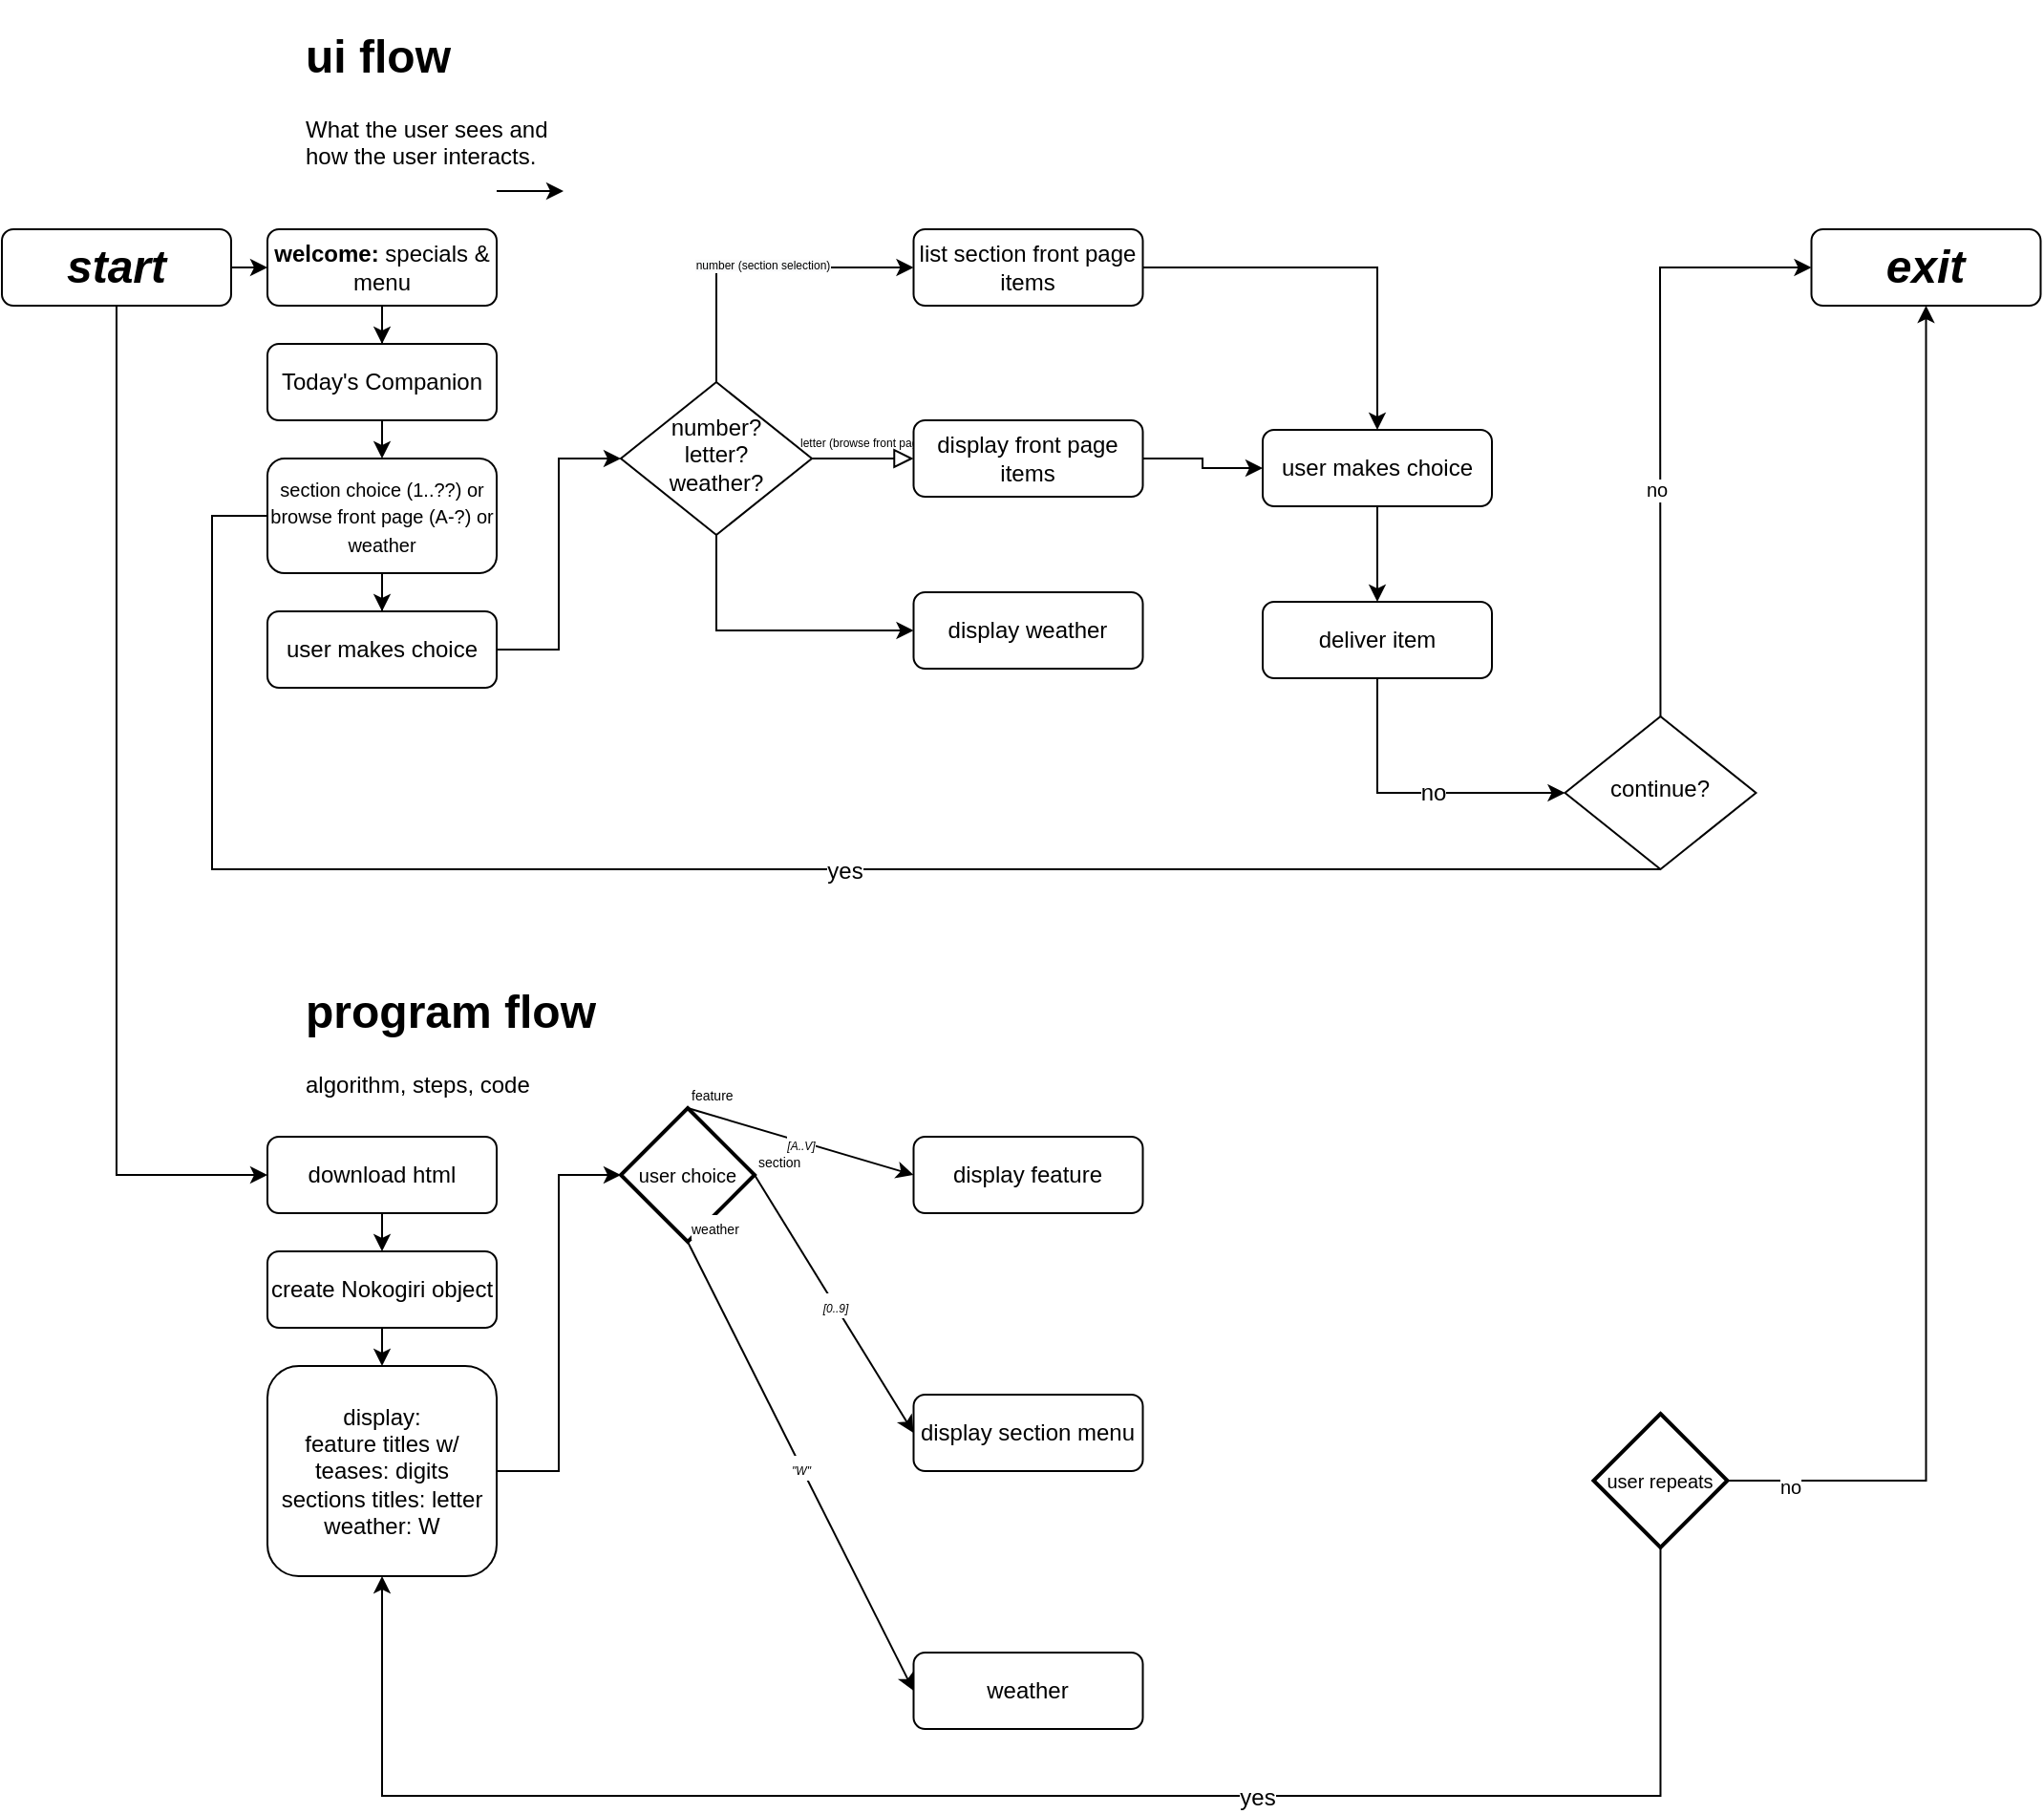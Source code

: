 <mxfile version="14.1.8" type="github">
  <diagram id="C5RBs43oDa-KdzZeNtuy" name="Page-1">
    <mxGraphModel dx="1483" dy="2006" grid="1" gridSize="10" guides="1" tooltips="1" connect="1" arrows="1" fold="1" page="1" pageScale="1" pageWidth="1169" pageHeight="827" math="0" shadow="0">
      <root>
        <mxCell id="WIyWlLk6GJQsqaUBKTNV-0" />
        <mxCell id="WIyWlLk6GJQsqaUBKTNV-1" parent="WIyWlLk6GJQsqaUBKTNV-0" />
        <mxCell id="K6my3quNpA-a6390JQIs-6" value="" style="edgeStyle=orthogonalEdgeStyle;rounded=0;orthogonalLoop=1;jettySize=auto;html=1;" parent="WIyWlLk6GJQsqaUBKTNV-1" source="K6my3quNpA-a6390JQIs-11" target="K6my3quNpA-a6390JQIs-5" edge="1">
          <mxGeometry relative="1" as="geometry" />
        </mxCell>
        <mxCell id="K6my3quNpA-a6390JQIs-12" style="edgeStyle=orthogonalEdgeStyle;rounded=0;orthogonalLoop=1;jettySize=auto;html=1;" parent="WIyWlLk6GJQsqaUBKTNV-1" source="K6my3quNpA-a6390JQIs-0" target="K6my3quNpA-a6390JQIs-11" edge="1">
          <mxGeometry relative="1" as="geometry" />
        </mxCell>
        <mxCell id="we2z-3MgpTsqGl2M3n4S-3" style="edgeStyle=orthogonalEdgeStyle;rounded=0;orthogonalLoop=1;jettySize=auto;html=1;" edge="1" parent="WIyWlLk6GJQsqaUBKTNV-1" source="K6my3quNpA-a6390JQIs-0" target="we2z-3MgpTsqGl2M3n4S-2">
          <mxGeometry relative="1" as="geometry" />
        </mxCell>
        <mxCell id="K6my3quNpA-a6390JQIs-0" value="&lt;b&gt;welcome:&lt;/b&gt; specials &amp;amp; menu" style="rounded=1;whiteSpace=wrap;html=1;fontSize=12;glass=0;strokeWidth=1;shadow=0;" parent="WIyWlLk6GJQsqaUBKTNV-1" vertex="1">
          <mxGeometry x="179" y="-690" width="120" height="40" as="geometry" />
        </mxCell>
        <mxCell id="we2z-3MgpTsqGl2M3n4S-15" style="edgeStyle=elbowEdgeStyle;rounded=0;comic=0;sketch=0;jumpSize=4;orthogonalLoop=1;jettySize=auto;html=1;entryX=0;entryY=0.5;entryDx=0;entryDy=0;shadow=0;strokeColor=#000000;strokeWidth=1;fontSize=6;" edge="1" parent="WIyWlLk6GJQsqaUBKTNV-1" source="K6my3quNpA-a6390JQIs-5" target="K6my3quNpA-a6390JQIs-13">
          <mxGeometry relative="1" as="geometry" />
        </mxCell>
        <mxCell id="we2z-3MgpTsqGl2M3n4S-20" style="edgeStyle=elbowEdgeStyle;rounded=0;comic=0;sketch=0;jumpSize=4;orthogonalLoop=1;jettySize=auto;html=1;shadow=0;strokeColor=#000000;strokeWidth=1;fontSize=6;" edge="1" parent="WIyWlLk6GJQsqaUBKTNV-1" source="K6my3quNpA-a6390JQIs-5">
          <mxGeometry relative="1" as="geometry">
            <mxPoint x="239" y="-520" as="targetPoint" />
          </mxGeometry>
        </mxCell>
        <mxCell id="K6my3quNpA-a6390JQIs-5" value="user makes choice" style="rounded=1;whiteSpace=wrap;html=1;fontSize=12;glass=0;strokeWidth=1;shadow=0;" parent="WIyWlLk6GJQsqaUBKTNV-1" vertex="1">
          <mxGeometry x="179" y="-490" width="120" height="40" as="geometry" />
        </mxCell>
        <mxCell id="we2z-3MgpTsqGl2M3n4S-13" style="edgeStyle=elbowEdgeStyle;rounded=0;comic=0;sketch=0;jumpSize=4;orthogonalLoop=1;jettySize=auto;html=1;entryX=0;entryY=0.5;entryDx=0;entryDy=0;shadow=0;strokeColor=#000000;strokeWidth=1;elbow=horizontal;exitX=0.5;exitY=0;exitDx=0;exitDy=0;" edge="1" parent="WIyWlLk6GJQsqaUBKTNV-1" source="K6my3quNpA-a6390JQIs-13" target="K6my3quNpA-a6390JQIs-18">
          <mxGeometry relative="1" as="geometry">
            <mxPoint x="429" y="-710" as="sourcePoint" />
            <Array as="points">
              <mxPoint x="414" y="-670" />
              <mxPoint x="414" y="-710" />
              <mxPoint x="409" y="-690" />
            </Array>
          </mxGeometry>
        </mxCell>
        <mxCell id="we2z-3MgpTsqGl2M3n4S-14" value="&lt;span style=&quot;background-color: rgb(248, 249, 250); font-size: 6px;&quot;&gt;number (section selection)&lt;br style=&quot;font-size: 6px;&quot;&gt;&lt;/span&gt;" style="edgeLabel;html=1;align=center;verticalAlign=middle;resizable=0;points=[];fontSize=6;" vertex="1" connectable="0" parent="we2z-3MgpTsqGl2M3n4S-13">
          <mxGeometry x="0.026" y="1" relative="1" as="geometry">
            <mxPoint as="offset" />
          </mxGeometry>
        </mxCell>
        <mxCell id="we2z-3MgpTsqGl2M3n4S-77" style="edgeStyle=elbowEdgeStyle;rounded=0;comic=0;sketch=0;jumpSize=4;orthogonalLoop=1;jettySize=auto;html=1;shadow=0;strokeColor=#000000;strokeWidth=1;fontSize=6;exitX=0.5;exitY=1;exitDx=0;exitDy=0;" edge="1" parent="WIyWlLk6GJQsqaUBKTNV-1" source="K6my3quNpA-a6390JQIs-13" target="we2z-3MgpTsqGl2M3n4S-76">
          <mxGeometry relative="1" as="geometry">
            <mxPoint x="399" y="-460" as="sourcePoint" />
            <Array as="points">
              <mxPoint x="414" y="-480" />
            </Array>
          </mxGeometry>
        </mxCell>
        <mxCell id="K6my3quNpA-a6390JQIs-13" value="number?&lt;br&gt;letter?&lt;br&gt;weather?" style="rhombus;whiteSpace=wrap;html=1;shadow=0;fontFamily=Helvetica;fontSize=12;align=center;strokeWidth=1;spacing=6;spacingTop=-4;" parent="WIyWlLk6GJQsqaUBKTNV-1" vertex="1">
          <mxGeometry x="364" y="-610" width="100" height="80" as="geometry" />
        </mxCell>
        <mxCell id="K6my3quNpA-a6390JQIs-15" value="&lt;font style=&quot;font-size: 6px&quot;&gt;letter (browse front page)&lt;/font&gt;" style="edgeStyle=orthogonalEdgeStyle;rounded=0;html=1;jettySize=auto;orthogonalLoop=1;fontSize=11;endArrow=block;endFill=0;endSize=8;strokeWidth=1;shadow=0;labelBackgroundColor=none;entryX=0;entryY=0.5;entryDx=0;entryDy=0;exitX=1;exitY=0.5;exitDx=0;exitDy=0;" parent="WIyWlLk6GJQsqaUBKTNV-1" source="K6my3quNpA-a6390JQIs-13" target="K6my3quNpA-a6390JQIs-20" edge="1">
          <mxGeometry y="10" relative="1" as="geometry">
            <mxPoint as="offset" />
            <mxPoint x="359" y="-500" as="sourcePoint" />
            <mxPoint x="529" y="-310" as="targetPoint" />
          </mxGeometry>
        </mxCell>
        <mxCell id="K6my3quNpA-a6390JQIs-25" style="edgeStyle=orthogonalEdgeStyle;rounded=0;orthogonalLoop=1;jettySize=auto;html=1;entryX=0.5;entryY=0;entryDx=0;entryDy=0;" parent="WIyWlLk6GJQsqaUBKTNV-1" source="K6my3quNpA-a6390JQIs-18" target="K6my3quNpA-a6390JQIs-24" edge="1">
          <mxGeometry relative="1" as="geometry" />
        </mxCell>
        <mxCell id="K6my3quNpA-a6390JQIs-18" value="list section front page items" style="rounded=1;whiteSpace=wrap;html=1;fontSize=12;glass=0;strokeWidth=1;shadow=0;" parent="WIyWlLk6GJQsqaUBKTNV-1" vertex="1">
          <mxGeometry x="517.25" y="-690" width="120" height="40" as="geometry" />
        </mxCell>
        <mxCell id="we2z-3MgpTsqGl2M3n4S-84" style="edgeStyle=elbowEdgeStyle;rounded=0;comic=0;sketch=0;jumpSize=4;orthogonalLoop=1;jettySize=auto;html=1;exitX=1;exitY=0.5;exitDx=0;exitDy=0;entryX=0;entryY=0.5;entryDx=0;entryDy=0;shadow=0;strokeColor=#000000;strokeWidth=1;fontSize=6;" edge="1" parent="WIyWlLk6GJQsqaUBKTNV-1" source="K6my3quNpA-a6390JQIs-20" target="K6my3quNpA-a6390JQIs-24">
          <mxGeometry relative="1" as="geometry" />
        </mxCell>
        <mxCell id="K6my3quNpA-a6390JQIs-20" value="display front page items" style="rounded=1;whiteSpace=wrap;html=1;fontSize=12;glass=0;strokeWidth=1;shadow=0;" parent="WIyWlLk6GJQsqaUBKTNV-1" vertex="1">
          <mxGeometry x="517.25" y="-590" width="120" height="40" as="geometry" />
        </mxCell>
        <mxCell id="K6my3quNpA-a6390JQIs-28" style="edgeStyle=orthogonalEdgeStyle;rounded=0;orthogonalLoop=1;jettySize=auto;html=1;" parent="WIyWlLk6GJQsqaUBKTNV-1" source="K6my3quNpA-a6390JQIs-24" target="K6my3quNpA-a6390JQIs-27" edge="1">
          <mxGeometry relative="1" as="geometry" />
        </mxCell>
        <mxCell id="K6my3quNpA-a6390JQIs-24" value="user makes choice" style="rounded=1;whiteSpace=wrap;html=1;fontSize=12;glass=0;strokeWidth=1;shadow=0;" parent="WIyWlLk6GJQsqaUBKTNV-1" vertex="1">
          <mxGeometry x="700" y="-585" width="120" height="40" as="geometry" />
        </mxCell>
        <mxCell id="K6my3quNpA-a6390JQIs-29" style="edgeStyle=orthogonalEdgeStyle;rounded=0;orthogonalLoop=1;jettySize=auto;html=1;exitX=0.5;exitY=1;exitDx=0;exitDy=0;entryX=0;entryY=0.5;entryDx=0;entryDy=0;" parent="WIyWlLk6GJQsqaUBKTNV-1" source="K6my3quNpA-a6390JQIs-27" target="K6my3quNpA-a6390JQIs-30" edge="1">
          <mxGeometry relative="1" as="geometry">
            <mxPoint x="668.24" y="-355" as="targetPoint" />
          </mxGeometry>
        </mxCell>
        <mxCell id="K6my3quNpA-a6390JQIs-27" value="deliver item" style="rounded=1;whiteSpace=wrap;html=1;fontSize=12;glass=0;strokeWidth=1;shadow=0;" parent="WIyWlLk6GJQsqaUBKTNV-1" vertex="1">
          <mxGeometry x="700" y="-495" width="120" height="40" as="geometry" />
        </mxCell>
        <mxCell id="we2z-3MgpTsqGl2M3n4S-17" style="edgeStyle=elbowEdgeStyle;rounded=0;comic=0;sketch=0;jumpSize=4;orthogonalLoop=1;jettySize=auto;html=1;exitX=0.5;exitY=1;exitDx=0;exitDy=0;shadow=0;strokeColor=#000000;strokeWidth=1;fontSize=6;entryX=1;entryY=0.5;entryDx=0;entryDy=0;" edge="1" parent="WIyWlLk6GJQsqaUBKTNV-1" source="K6my3quNpA-a6390JQIs-30" target="K6my3quNpA-a6390JQIs-11">
          <mxGeometry relative="1" as="geometry">
            <mxPoint x="320" y="-545" as="targetPoint" />
            <Array as="points">
              <mxPoint x="150" y="-440" />
            </Array>
          </mxGeometry>
        </mxCell>
        <mxCell id="we2z-3MgpTsqGl2M3n4S-22" value="&lt;font style=&quot;font-size: 12px&quot;&gt;yes&lt;/font&gt;" style="edgeLabel;html=1;align=center;verticalAlign=middle;resizable=0;points=[];fontSize=6;" vertex="1" connectable="0" parent="we2z-3MgpTsqGl2M3n4S-17">
          <mxGeometry x="-0.031" y="1" relative="1" as="geometry">
            <mxPoint x="101.76" as="offset" />
          </mxGeometry>
        </mxCell>
        <mxCell id="we2z-3MgpTsqGl2M3n4S-23" value="&lt;font style=&quot;font-size: 12px&quot;&gt;no&lt;/font&gt;" style="edgeLabel;html=1;align=center;verticalAlign=middle;resizable=0;points=[];fontSize=6;" vertex="1" connectable="0" parent="we2z-3MgpTsqGl2M3n4S-17">
          <mxGeometry x="-0.031" y="1" relative="1" as="geometry">
            <mxPoint x="410" y="-41" as="offset" />
          </mxGeometry>
        </mxCell>
        <mxCell id="we2z-3MgpTsqGl2M3n4S-87" style="edgeStyle=elbowEdgeStyle;rounded=0;comic=0;sketch=0;jumpSize=4;orthogonalLoop=1;jettySize=auto;html=1;exitX=0.5;exitY=0;exitDx=0;exitDy=0;shadow=0;strokeColor=#000000;strokeWidth=1;fontSize=6;" edge="1" parent="WIyWlLk6GJQsqaUBKTNV-1" source="K6my3quNpA-a6390JQIs-30" target="K6my3quNpA-a6390JQIs-38">
          <mxGeometry relative="1" as="geometry">
            <Array as="points">
              <mxPoint x="908" y="-600" />
            </Array>
          </mxGeometry>
        </mxCell>
        <mxCell id="we2z-3MgpTsqGl2M3n4S-88" value="&lt;font style=&quot;font-size: 10px&quot;&gt;no&lt;/font&gt;" style="edgeLabel;html=1;align=center;verticalAlign=middle;resizable=0;points=[];fontSize=6;" vertex="1" connectable="0" parent="we2z-3MgpTsqGl2M3n4S-87">
          <mxGeometry x="-0.251" y="2" relative="1" as="geometry">
            <mxPoint y="-1" as="offset" />
          </mxGeometry>
        </mxCell>
        <mxCell id="K6my3quNpA-a6390JQIs-30" value="continue?" style="rhombus;whiteSpace=wrap;html=1;shadow=0;fontFamily=Helvetica;fontSize=12;align=center;strokeWidth=1;spacing=6;spacingTop=-4;" parent="WIyWlLk6GJQsqaUBKTNV-1" vertex="1">
          <mxGeometry x="858.24" y="-435" width="100" height="80" as="geometry" />
        </mxCell>
        <mxCell id="K6my3quNpA-a6390JQIs-38" value="&lt;b&gt;&lt;i&gt;&lt;font style=&quot;font-size: 24px&quot;&gt;exit&lt;/font&gt;&lt;/i&gt;&lt;/b&gt;" style="rounded=1;whiteSpace=wrap;html=1;fontSize=12;glass=0;strokeWidth=1;shadow=0;" parent="WIyWlLk6GJQsqaUBKTNV-1" vertex="1">
          <mxGeometry x="987.25" y="-690" width="120" height="40" as="geometry" />
        </mxCell>
        <mxCell id="we2z-3MgpTsqGl2M3n4S-2" value="Today&#39;s Companion" style="rounded=1;whiteSpace=wrap;html=1;fontSize=12;glass=0;strokeWidth=1;shadow=0;" vertex="1" parent="WIyWlLk6GJQsqaUBKTNV-1">
          <mxGeometry x="179" y="-630" width="120" height="40" as="geometry" />
        </mxCell>
        <mxCell id="we2z-3MgpTsqGl2M3n4S-10" value="&lt;h1&gt;ui flow&lt;/h1&gt;&lt;p&gt;What the user sees and how the user interacts.&lt;/p&gt;" style="text;html=1;strokeColor=none;fillColor=none;spacing=5;spacingTop=-20;whiteSpace=wrap;overflow=hidden;rounded=0;" vertex="1" parent="WIyWlLk6GJQsqaUBKTNV-1">
          <mxGeometry x="194" y="-800" width="140" height="90" as="geometry" />
        </mxCell>
        <mxCell id="K6my3quNpA-a6390JQIs-11" value="&lt;span style=&quot;background-color: rgb(255 , 255 , 255)&quot;&gt;&lt;font style=&quot;font-size: 10px&quot;&gt;section choice (1..??) or browse front page (A-?) or&lt;br&gt;weather&lt;br&gt;&lt;/font&gt;&lt;/span&gt;" style="rounded=1;whiteSpace=wrap;html=1;fontSize=12;glass=0;strokeWidth=1;shadow=0;" parent="WIyWlLk6GJQsqaUBKTNV-1" vertex="1">
          <mxGeometry x="179" y="-570" width="120" height="60" as="geometry" />
        </mxCell>
        <mxCell id="we2z-3MgpTsqGl2M3n4S-24" style="edgeStyle=elbowEdgeStyle;rounded=0;comic=0;sketch=0;jumpSize=4;orthogonalLoop=1;jettySize=auto;html=1;exitX=0.25;exitY=1;exitDx=0;exitDy=0;shadow=0;strokeColor=#000000;strokeWidth=1;fontSize=6;fontStyle=1" edge="1" parent="WIyWlLk6GJQsqaUBKTNV-1" source="K6my3quNpA-a6390JQIs-20" target="K6my3quNpA-a6390JQIs-20">
          <mxGeometry relative="1" as="geometry" />
        </mxCell>
        <mxCell id="we2z-3MgpTsqGl2M3n4S-41" style="edgeStyle=elbowEdgeStyle;rounded=0;comic=0;sketch=0;jumpSize=4;orthogonalLoop=1;jettySize=auto;html=1;exitX=1;exitY=0.5;exitDx=0;exitDy=0;entryX=0;entryY=0.5;entryDx=0;entryDy=0;shadow=0;strokeColor=#000000;strokeWidth=1;fontSize=6;" edge="1" parent="WIyWlLk6GJQsqaUBKTNV-1" source="we2z-3MgpTsqGl2M3n4S-38" target="K6my3quNpA-a6390JQIs-0">
          <mxGeometry relative="1" as="geometry" />
        </mxCell>
        <mxCell id="we2z-3MgpTsqGl2M3n4S-46" style="edgeStyle=elbowEdgeStyle;rounded=0;comic=0;sketch=0;jumpSize=4;orthogonalLoop=1;jettySize=auto;html=1;exitX=0.5;exitY=1;exitDx=0;exitDy=0;shadow=0;strokeColor=#000000;strokeWidth=1;fontSize=6;" edge="1" parent="WIyWlLk6GJQsqaUBKTNV-1" source="we2z-3MgpTsqGl2M3n4S-38" target="we2z-3MgpTsqGl2M3n4S-44">
          <mxGeometry relative="1" as="geometry">
            <Array as="points">
              <mxPoint x="100" y="-500" />
            </Array>
          </mxGeometry>
        </mxCell>
        <mxCell id="we2z-3MgpTsqGl2M3n4S-38" value="&lt;p&gt;&lt;font style=&quot;font-size: 24px&quot;&gt;&lt;i&gt;&lt;b&gt;start&lt;/b&gt;&lt;/i&gt;&lt;/font&gt;&lt;/p&gt;" style="rounded=1;whiteSpace=wrap;html=1;fontSize=12;glass=0;strokeWidth=1;shadow=0;" vertex="1" parent="WIyWlLk6GJQsqaUBKTNV-1">
          <mxGeometry x="40" y="-690" width="120" height="40" as="geometry" />
        </mxCell>
        <mxCell id="we2z-3MgpTsqGl2M3n4S-40" style="edgeStyle=elbowEdgeStyle;rounded=0;comic=0;sketch=0;jumpSize=4;orthogonalLoop=1;jettySize=auto;html=1;exitX=0.75;exitY=1;exitDx=0;exitDy=0;entryX=1;entryY=1;entryDx=0;entryDy=0;shadow=0;strokeColor=#000000;strokeWidth=1;fontSize=6;" edge="1" parent="WIyWlLk6GJQsqaUBKTNV-1" source="we2z-3MgpTsqGl2M3n4S-10" target="we2z-3MgpTsqGl2M3n4S-10">
          <mxGeometry relative="1" as="geometry" />
        </mxCell>
        <mxCell id="we2z-3MgpTsqGl2M3n4S-73" style="edgeStyle=elbowEdgeStyle;rounded=0;comic=0;sketch=0;jumpSize=4;orthogonalLoop=1;jettySize=auto;html=1;entryX=0.5;entryY=0;entryDx=0;entryDy=0;shadow=0;strokeColor=#000000;strokeWidth=1;fontSize=6;" edge="1" parent="WIyWlLk6GJQsqaUBKTNV-1" source="we2z-3MgpTsqGl2M3n4S-44" target="we2z-3MgpTsqGl2M3n4S-72">
          <mxGeometry relative="1" as="geometry" />
        </mxCell>
        <mxCell id="we2z-3MgpTsqGl2M3n4S-44" value="download html" style="rounded=1;whiteSpace=wrap;html=1;fontSize=12;glass=0;strokeWidth=1;shadow=0;" vertex="1" parent="WIyWlLk6GJQsqaUBKTNV-1">
          <mxGeometry x="179" y="-215" width="120" height="40" as="geometry" />
        </mxCell>
        <mxCell id="we2z-3MgpTsqGl2M3n4S-47" value="&lt;h1&gt;program flow&lt;/h1&gt;&lt;p&gt;algorithm, steps, code&lt;/p&gt;" style="text;html=1;strokeColor=none;fillColor=none;spacing=5;spacingTop=-20;whiteSpace=wrap;overflow=hidden;rounded=0;" vertex="1" parent="WIyWlLk6GJQsqaUBKTNV-1">
          <mxGeometry x="194" y="-300" width="170" height="70" as="geometry" />
        </mxCell>
        <mxCell id="we2z-3MgpTsqGl2M3n4S-68" style="edgeStyle=elbowEdgeStyle;rounded=0;comic=0;sketch=0;jumpSize=4;orthogonalLoop=1;jettySize=auto;html=1;entryX=0;entryY=0.5;entryDx=0;entryDy=0;entryPerimeter=0;shadow=0;strokeColor=#000000;strokeWidth=1;fontSize=6;" edge="1" parent="WIyWlLk6GJQsqaUBKTNV-1" source="we2z-3MgpTsqGl2M3n4S-48" target="we2z-3MgpTsqGl2M3n4S-52">
          <mxGeometry relative="1" as="geometry" />
        </mxCell>
        <mxCell id="we2z-3MgpTsqGl2M3n4S-48" value="display:&lt;br&gt;feature titles w/ teases: digits&lt;br&gt;sections titles: letter&lt;br&gt;weather: W" style="rounded=1;whiteSpace=wrap;html=1;fontSize=12;glass=0;strokeWidth=1;shadow=0;" vertex="1" parent="WIyWlLk6GJQsqaUBKTNV-1">
          <mxGeometry x="179" y="-95" width="120" height="110" as="geometry" />
        </mxCell>
        <mxCell id="we2z-3MgpTsqGl2M3n4S-52" value="&lt;font style=&quot;font-size: 10px&quot;&gt;user choice&lt;/font&gt;" style="strokeWidth=2;html=1;shape=mxgraph.flowchart.decision;whiteSpace=wrap;fontSize=6;" vertex="1" parent="WIyWlLk6GJQsqaUBKTNV-1">
          <mxGeometry x="364" y="-230" width="70" height="70" as="geometry" />
        </mxCell>
        <mxCell id="we2z-3MgpTsqGl2M3n4S-55" value="weather" style="rounded=1;whiteSpace=wrap;html=1;fontSize=12;glass=0;strokeWidth=1;shadow=0;" vertex="1" parent="WIyWlLk6GJQsqaUBKTNV-1">
          <mxGeometry x="517.25" y="55" width="120" height="40" as="geometry" />
        </mxCell>
        <mxCell id="we2z-3MgpTsqGl2M3n4S-56" value="display feature" style="rounded=1;whiteSpace=wrap;html=1;fontSize=12;glass=0;strokeWidth=1;shadow=0;" vertex="1" parent="WIyWlLk6GJQsqaUBKTNV-1">
          <mxGeometry x="517.25" y="-215" width="120" height="40" as="geometry" />
        </mxCell>
        <mxCell id="we2z-3MgpTsqGl2M3n4S-57" value="display section menu" style="rounded=1;whiteSpace=wrap;html=1;fontSize=12;glass=0;strokeWidth=1;shadow=0;" vertex="1" parent="WIyWlLk6GJQsqaUBKTNV-1">
          <mxGeometry x="517.25" y="-80" width="120" height="40" as="geometry" />
        </mxCell>
        <mxCell id="we2z-3MgpTsqGl2M3n4S-60" value="" style="endArrow=classic;html=1;shadow=0;strokeColor=#000000;strokeWidth=1;fontSize=6;exitX=1;exitY=0.5;exitDx=0;exitDy=0;exitPerimeter=0;entryX=0;entryY=0.5;entryDx=0;entryDy=0;" edge="1" parent="WIyWlLk6GJQsqaUBKTNV-1" source="we2z-3MgpTsqGl2M3n4S-52" target="we2z-3MgpTsqGl2M3n4S-57">
          <mxGeometry relative="1" as="geometry">
            <mxPoint x="384" y="-75" as="sourcePoint" />
            <mxPoint x="544" y="-75" as="targetPoint" />
          </mxGeometry>
        </mxCell>
        <mxCell id="we2z-3MgpTsqGl2M3n4S-61" value="&lt;font style=&quot;font-size: 6px&quot;&gt;&lt;i&gt;[0..9]&lt;/i&gt;&lt;/font&gt;" style="edgeLabel;resizable=0;html=1;align=center;verticalAlign=middle;" connectable="0" vertex="1" parent="we2z-3MgpTsqGl2M3n4S-60">
          <mxGeometry relative="1" as="geometry" />
        </mxCell>
        <mxCell id="we2z-3MgpTsqGl2M3n4S-62" value="&lt;font style=&quot;font-size: 7px&quot;&gt;section&lt;/font&gt;" style="edgeLabel;resizable=0;html=1;align=left;verticalAlign=bottom;" connectable="0" vertex="1" parent="we2z-3MgpTsqGl2M3n4S-60">
          <mxGeometry x="-1" relative="1" as="geometry" />
        </mxCell>
        <mxCell id="we2z-3MgpTsqGl2M3n4S-63" value="" style="endArrow=classic;html=1;shadow=0;strokeColor=#000000;strokeWidth=1;fontSize=6;exitX=0.5;exitY=1;exitDx=0;exitDy=0;exitPerimeter=0;entryX=0;entryY=0.5;entryDx=0;entryDy=0;" edge="1" parent="WIyWlLk6GJQsqaUBKTNV-1" source="we2z-3MgpTsqGl2M3n4S-52" target="we2z-3MgpTsqGl2M3n4S-55">
          <mxGeometry relative="1" as="geometry">
            <mxPoint x="364.0" y="150" as="sourcePoint" />
            <mxPoint x="419" y="55" as="targetPoint" />
          </mxGeometry>
        </mxCell>
        <mxCell id="we2z-3MgpTsqGl2M3n4S-64" value="&lt;font style=&quot;font-size: 6px&quot;&gt;&lt;i&gt;&quot;W&quot;&lt;/i&gt;&lt;/font&gt;" style="edgeLabel;resizable=0;html=1;align=center;verticalAlign=middle;" connectable="0" vertex="1" parent="we2z-3MgpTsqGl2M3n4S-63">
          <mxGeometry relative="1" as="geometry" />
        </mxCell>
        <mxCell id="we2z-3MgpTsqGl2M3n4S-65" value="&lt;font style=&quot;font-size: 7px&quot;&gt;weather&lt;/font&gt;" style="edgeLabel;resizable=0;html=1;align=left;verticalAlign=bottom;" connectable="0" vertex="1" parent="we2z-3MgpTsqGl2M3n4S-63">
          <mxGeometry x="-1" relative="1" as="geometry" />
        </mxCell>
        <mxCell id="we2z-3MgpTsqGl2M3n4S-69" value="" style="endArrow=classic;html=1;shadow=0;strokeColor=#000000;strokeWidth=1;fontSize=6;exitX=0.5;exitY=0;exitDx=0;exitDy=0;exitPerimeter=0;entryX=0;entryY=0.5;entryDx=0;entryDy=0;" edge="1" parent="WIyWlLk6GJQsqaUBKTNV-1" source="we2z-3MgpTsqGl2M3n4S-52" target="we2z-3MgpTsqGl2M3n4S-56">
          <mxGeometry relative="1" as="geometry">
            <mxPoint x="454" y="-120" as="sourcePoint" />
            <mxPoint x="509" y="-85" as="targetPoint" />
          </mxGeometry>
        </mxCell>
        <mxCell id="we2z-3MgpTsqGl2M3n4S-70" value="&lt;font style=&quot;font-size: 6px&quot;&gt;&lt;i&gt;[A..V]&lt;/i&gt;&lt;/font&gt;" style="edgeLabel;resizable=0;html=1;align=center;verticalAlign=middle;" connectable="0" vertex="1" parent="we2z-3MgpTsqGl2M3n4S-69">
          <mxGeometry relative="1" as="geometry" />
        </mxCell>
        <mxCell id="we2z-3MgpTsqGl2M3n4S-71" value="&lt;font style=&quot;font-size: 7px&quot;&gt;feature&lt;br&gt;&lt;/font&gt;" style="edgeLabel;resizable=0;html=1;align=left;verticalAlign=bottom;" connectable="0" vertex="1" parent="we2z-3MgpTsqGl2M3n4S-69">
          <mxGeometry x="-1" relative="1" as="geometry" />
        </mxCell>
        <mxCell id="we2z-3MgpTsqGl2M3n4S-74" style="edgeStyle=elbowEdgeStyle;rounded=0;comic=0;sketch=0;jumpSize=4;orthogonalLoop=1;jettySize=auto;html=1;entryX=0.5;entryY=0;entryDx=0;entryDy=0;shadow=0;strokeColor=#000000;strokeWidth=1;fontSize=6;" edge="1" parent="WIyWlLk6GJQsqaUBKTNV-1" source="we2z-3MgpTsqGl2M3n4S-72" target="we2z-3MgpTsqGl2M3n4S-48">
          <mxGeometry relative="1" as="geometry" />
        </mxCell>
        <mxCell id="we2z-3MgpTsqGl2M3n4S-72" value="create Nokogiri object" style="rounded=1;whiteSpace=wrap;html=1;fontSize=12;glass=0;strokeWidth=1;shadow=0;" vertex="1" parent="WIyWlLk6GJQsqaUBKTNV-1">
          <mxGeometry x="179" y="-155" width="120" height="40" as="geometry" />
        </mxCell>
        <mxCell id="we2z-3MgpTsqGl2M3n4S-75" value="&lt;font style=&quot;font-size: 10px&quot;&gt;user repeats&lt;/font&gt;" style="strokeWidth=2;html=1;shape=mxgraph.flowchart.decision;whiteSpace=wrap;fontSize=6;" vertex="1" parent="WIyWlLk6GJQsqaUBKTNV-1">
          <mxGeometry x="873.24" y="-70" width="70" height="70" as="geometry" />
        </mxCell>
        <mxCell id="we2z-3MgpTsqGl2M3n4S-76" value="display weather" style="rounded=1;whiteSpace=wrap;html=1;fontSize=12;glass=0;strokeWidth=1;shadow=0;" vertex="1" parent="WIyWlLk6GJQsqaUBKTNV-1">
          <mxGeometry x="517.25" y="-500" width="120" height="40" as="geometry" />
        </mxCell>
        <mxCell id="we2z-3MgpTsqGl2M3n4S-78" style="edgeStyle=elbowEdgeStyle;rounded=0;comic=0;sketch=0;jumpSize=4;orthogonalLoop=1;jettySize=auto;html=1;exitX=0.5;exitY=1;exitDx=0;exitDy=0;shadow=0;strokeColor=#000000;strokeWidth=1;fontSize=6;entryX=0.5;entryY=1;entryDx=0;entryDy=0;exitPerimeter=0;" edge="1" parent="WIyWlLk6GJQsqaUBKTNV-1" source="we2z-3MgpTsqGl2M3n4S-75" target="we2z-3MgpTsqGl2M3n4S-48">
          <mxGeometry relative="1" as="geometry">
            <mxPoint x="89" y="170.0" as="targetPoint" />
            <mxPoint x="814" y="170.0" as="sourcePoint" />
            <Array as="points">
              <mxPoint x="419" y="130" />
            </Array>
          </mxGeometry>
        </mxCell>
        <mxCell id="we2z-3MgpTsqGl2M3n4S-79" value="&lt;font style=&quot;font-size: 12px&quot;&gt;yes&lt;/font&gt;" style="edgeLabel;html=1;align=center;verticalAlign=middle;resizable=0;points=[];fontSize=6;" vertex="1" connectable="0" parent="we2z-3MgpTsqGl2M3n4S-78">
          <mxGeometry x="-0.031" y="1" relative="1" as="geometry">
            <mxPoint x="101.76" as="offset" />
          </mxGeometry>
        </mxCell>
        <mxCell id="we2z-3MgpTsqGl2M3n4S-81" style="edgeStyle=elbowEdgeStyle;rounded=0;comic=0;sketch=0;jumpSize=4;orthogonalLoop=1;jettySize=auto;html=1;exitX=1;exitY=0.5;exitDx=0;exitDy=0;shadow=0;strokeColor=#000000;strokeWidth=1;fontSize=6;exitPerimeter=0;elbow=horizontal;entryX=0.5;entryY=1;entryDx=0;entryDy=0;" edge="1" parent="WIyWlLk6GJQsqaUBKTNV-1" source="we2z-3MgpTsqGl2M3n4S-75" target="K6my3quNpA-a6390JQIs-38">
          <mxGeometry relative="1" as="geometry">
            <mxPoint x="897.25" y="-390" as="sourcePoint" />
            <mxPoint x="1067.25" y="-530" as="targetPoint" />
            <Array as="points">
              <mxPoint x="1047.25" y="-500" />
              <mxPoint x="1067.25" y="-390" />
              <mxPoint x="1157.25" y="-290" />
            </Array>
          </mxGeometry>
        </mxCell>
        <mxCell id="we2z-3MgpTsqGl2M3n4S-82" value="&lt;font style=&quot;font-size: 10px&quot;&gt;no&lt;/font&gt;" style="edgeLabel;html=1;align=center;verticalAlign=middle;resizable=0;points=[];fontSize=6;" vertex="1" connectable="0" parent="we2z-3MgpTsqGl2M3n4S-81">
          <mxGeometry x="-0.91" y="-3" relative="1" as="geometry">
            <mxPoint as="offset" />
          </mxGeometry>
        </mxCell>
      </root>
    </mxGraphModel>
  </diagram>
</mxfile>
